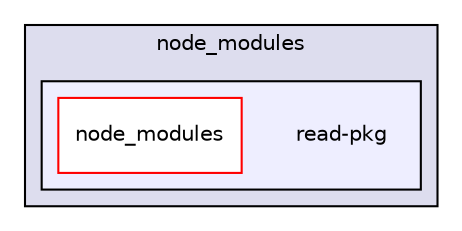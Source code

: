 digraph "gulp-src/node_modules/gulp-html-to-json/node_modules/gulp-util/node_modules/dateformat/node_modules/meow/node_modules/read-pkg-up/node_modules/read-pkg" {
  compound=true
  node [ fontsize="10", fontname="Helvetica"];
  edge [ labelfontsize="10", labelfontname="Helvetica"];
  subgraph clusterdir_96eacdd06ec0dfe8ab80c88af98537d5 {
    graph [ bgcolor="#ddddee", pencolor="black", label="node_modules" fontname="Helvetica", fontsize="10", URL="dir_96eacdd06ec0dfe8ab80c88af98537d5.html"]
  subgraph clusterdir_0056b083b84a31c244faa1c8ae2c1937 {
    graph [ bgcolor="#eeeeff", pencolor="black", label="" URL="dir_0056b083b84a31c244faa1c8ae2c1937.html"];
    dir_0056b083b84a31c244faa1c8ae2c1937 [shape=plaintext label="read-pkg"];
    dir_237557afb004d02e39a62dc454323d5e [shape=box label="node_modules" color="red" fillcolor="white" style="filled" URL="dir_237557afb004d02e39a62dc454323d5e.html"];
  }
  }
}
